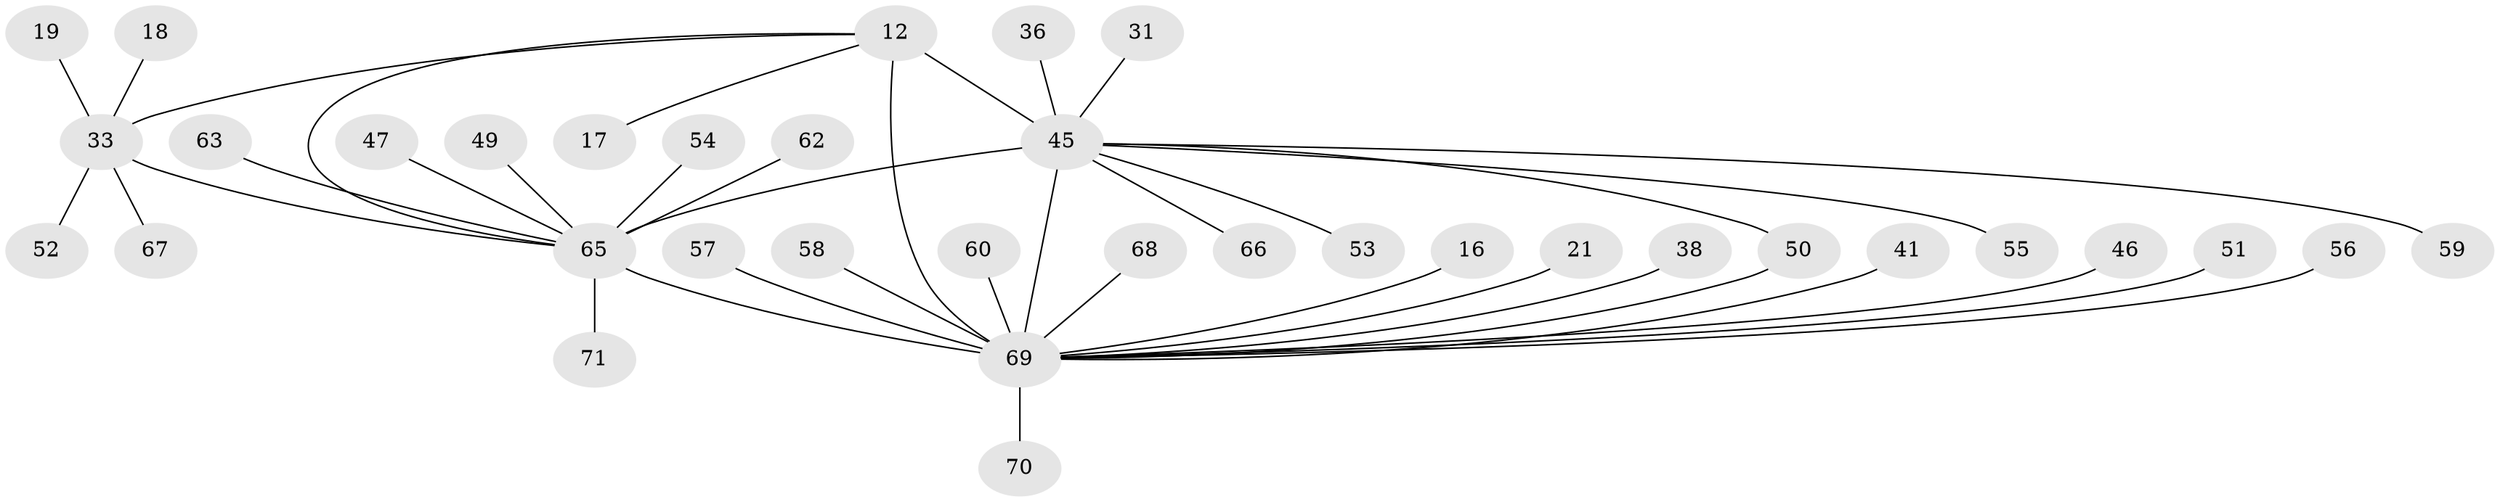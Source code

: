 // original degree distribution, {9: 0.028169014084507043, 6: 0.04225352112676056, 4: 0.028169014084507043, 5: 0.056338028169014086, 7: 0.014084507042253521, 11: 0.014084507042253521, 8: 0.028169014084507043, 1: 0.5492957746478874, 3: 0.04225352112676056, 2: 0.19718309859154928}
// Generated by graph-tools (version 1.1) at 2025/54/03/09/25 04:54:24]
// undirected, 35 vertices, 39 edges
graph export_dot {
graph [start="1"]
  node [color=gray90,style=filled];
  12 [super="+11+5"];
  16;
  17;
  18;
  19;
  21;
  31;
  33 [super="+6"];
  36;
  38;
  41 [super="+34"];
  45 [super="+42"];
  46;
  47;
  49 [super="+37"];
  50;
  51;
  52 [super="+44"];
  53;
  54;
  55;
  56;
  57;
  58;
  59;
  60;
  62;
  63 [super="+61"];
  65 [super="+32+35"];
  66;
  67 [super="+64"];
  68;
  69 [super="+48+10+14"];
  70;
  71 [super="+43"];
  12 -- 33 [weight=3];
  12 -- 17;
  12 -- 69 [weight=4];
  12 -- 65;
  12 -- 45 [weight=3];
  16 -- 69;
  18 -- 33;
  19 -- 33;
  21 -- 69;
  31 -- 45;
  33 -- 52;
  33 -- 67;
  33 -- 65;
  36 -- 45;
  38 -- 69;
  41 -- 69;
  45 -- 69;
  45 -- 65 [weight=2];
  45 -- 66;
  45 -- 50;
  45 -- 53;
  45 -- 55;
  45 -- 59;
  46 -- 69;
  47 -- 65;
  49 -- 65;
  50 -- 69;
  51 -- 69;
  54 -- 65;
  56 -- 69;
  57 -- 69;
  58 -- 69;
  60 -- 69;
  62 -- 65;
  63 -- 65;
  65 -- 69 [weight=3];
  65 -- 71;
  68 -- 69;
  69 -- 70;
}

